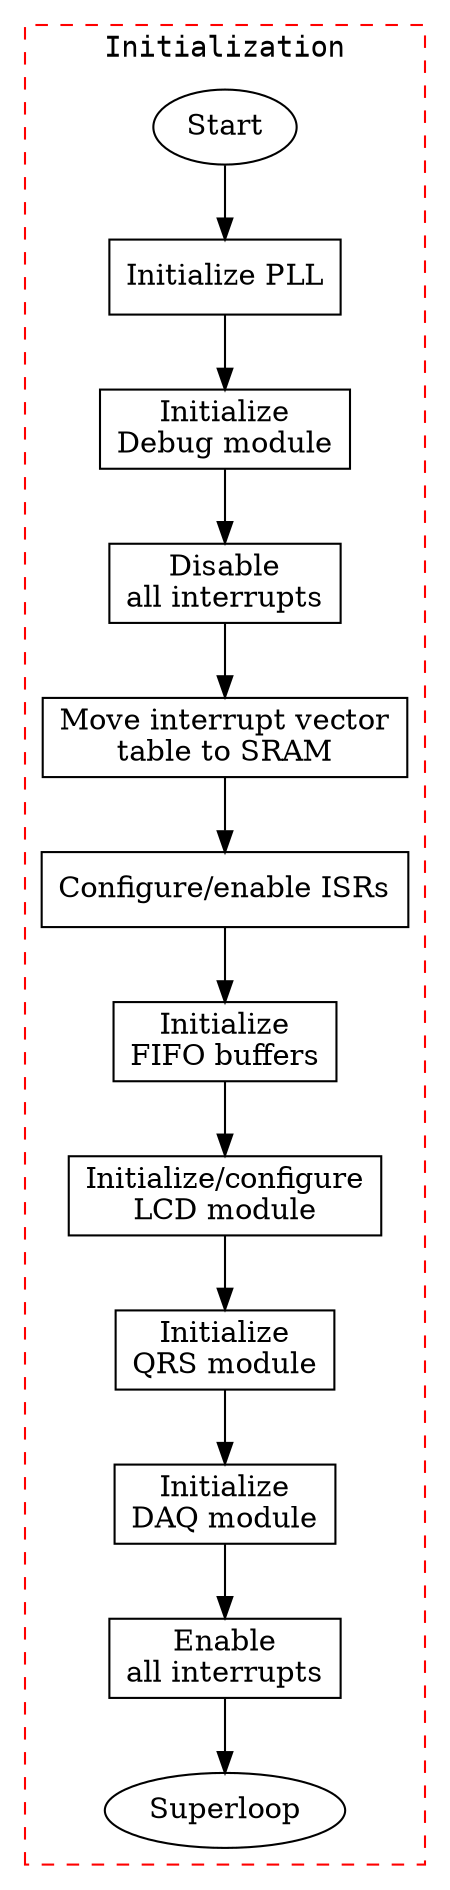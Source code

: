 digraph {
    newrank = true;
    rankdir = TB;
    fontname = monospace;
    compound = true;
    splines = false;
    node [shape = rect;];
    
    subgraph cluster_init {
        label = "Initialization";
        style = dashed;
        color = red;
        
        init_start [label = "Start";shape = ellipse;];
        init_pll [label = "Initialize PLL";];
        init_debug [label = "Initialize\nDebug module";];
        init_disable_isrs [label = "Disable\nall interrupts";];
        init_move_table [label = "Move interrupt vector\ntable to SRAM";];
        init_isrs [label = "Configure/enable ISRs";];
        init_fifo [label = "Initialize\nFIFO buffers";];
        init_lcd [label = "Initialize/configure\nLCD module";];
        init_qrs [label = "Initialize\nQRS module";];
        init_daq [label = "Initialize\nDAQ module";];
        init_enable_isrs [label = "Enable\nall interrupts";];
        init_end [label = "Superloop";shape = ellipse;];
        
        // connections
        init_start -> init_pll -> init_debug -> init_disable_isrs;
        init_disable_isrs -> init_move_table -> init_isrs;
        init_isrs -> init_fifo -> init_lcd -> init_qrs -> init_daq;
        init_daq -> init_enable_isrs -> init_end;
    }
}